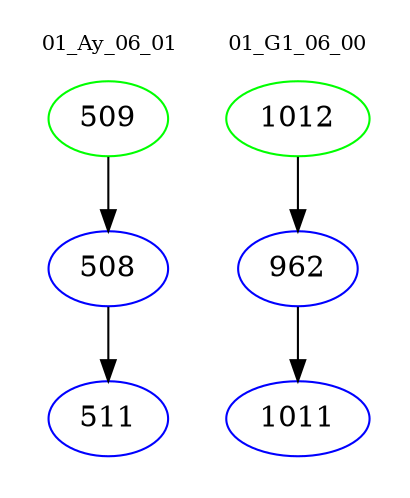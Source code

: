 digraph{
subgraph cluster_0 {
color = white
label = "01_Ay_06_01";
fontsize=10;
T0_509 [label="509", color="green"]
T0_509 -> T0_508 [color="black"]
T0_508 [label="508", color="blue"]
T0_508 -> T0_511 [color="black"]
T0_511 [label="511", color="blue"]
}
subgraph cluster_1 {
color = white
label = "01_G1_06_00";
fontsize=10;
T1_1012 [label="1012", color="green"]
T1_1012 -> T1_962 [color="black"]
T1_962 [label="962", color="blue"]
T1_962 -> T1_1011 [color="black"]
T1_1011 [label="1011", color="blue"]
}
}
